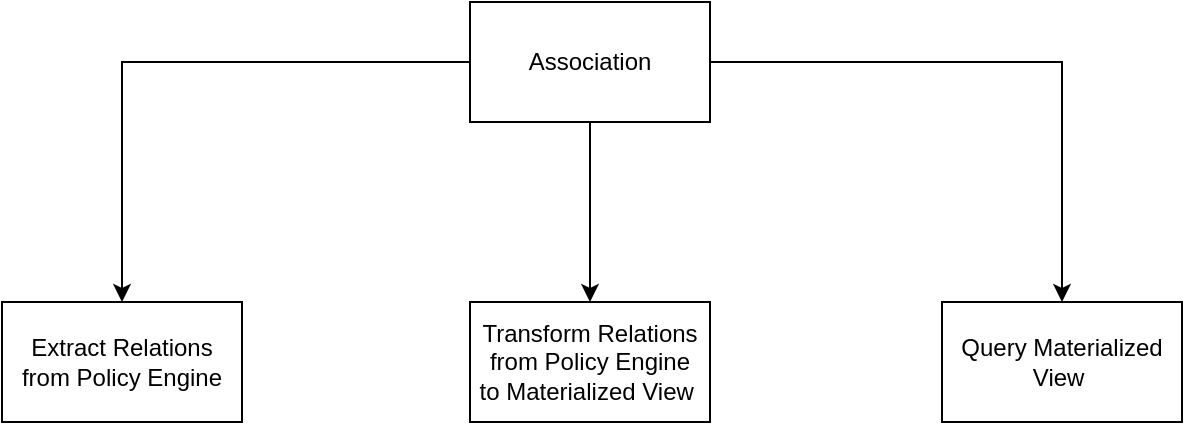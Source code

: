 <mxfile version="21.3.0" type="github">
  <diagram name="Page-1" id="Sdwmj_Mz3xiZb8JNueh5">
    <mxGraphModel dx="1434" dy="835" grid="1" gridSize="10" guides="1" tooltips="1" connect="1" arrows="1" fold="1" page="1" pageScale="1" pageWidth="827" pageHeight="1169" math="0" shadow="0">
      <root>
        <mxCell id="0" />
        <mxCell id="1" parent="0" />
        <mxCell id="pgy1IqVf9aCyZ2yaFZdp-5" style="edgeStyle=orthogonalEdgeStyle;rounded=0;orthogonalLoop=1;jettySize=auto;html=1;entryX=0.5;entryY=0;entryDx=0;entryDy=0;" edge="1" parent="1" source="pgy1IqVf9aCyZ2yaFZdp-3" target="pgy1IqVf9aCyZ2yaFZdp-4">
          <mxGeometry relative="1" as="geometry" />
        </mxCell>
        <mxCell id="pgy1IqVf9aCyZ2yaFZdp-7" style="edgeStyle=orthogonalEdgeStyle;rounded=0;orthogonalLoop=1;jettySize=auto;html=1;entryX=0.5;entryY=0;entryDx=0;entryDy=0;" edge="1" parent="1" source="pgy1IqVf9aCyZ2yaFZdp-3" target="pgy1IqVf9aCyZ2yaFZdp-6">
          <mxGeometry relative="1" as="geometry" />
        </mxCell>
        <mxCell id="pgy1IqVf9aCyZ2yaFZdp-9" style="edgeStyle=orthogonalEdgeStyle;rounded=0;orthogonalLoop=1;jettySize=auto;html=1;entryX=0.5;entryY=0;entryDx=0;entryDy=0;" edge="1" parent="1" source="pgy1IqVf9aCyZ2yaFZdp-3" target="pgy1IqVf9aCyZ2yaFZdp-8">
          <mxGeometry relative="1" as="geometry" />
        </mxCell>
        <mxCell id="pgy1IqVf9aCyZ2yaFZdp-3" value="Association" style="rounded=0;whiteSpace=wrap;html=1;" vertex="1" parent="1">
          <mxGeometry x="354" y="200" width="120" height="60" as="geometry" />
        </mxCell>
        <mxCell id="pgy1IqVf9aCyZ2yaFZdp-4" value="Extract Relations from Policy Engine" style="rounded=0;whiteSpace=wrap;html=1;" vertex="1" parent="1">
          <mxGeometry x="120" y="350" width="120" height="60" as="geometry" />
        </mxCell>
        <mxCell id="pgy1IqVf9aCyZ2yaFZdp-6" value="Transform Relations from Policy Engine to&amp;nbsp;Materialized View&amp;nbsp;" style="rounded=0;whiteSpace=wrap;html=1;" vertex="1" parent="1">
          <mxGeometry x="354" y="350" width="120" height="60" as="geometry" />
        </mxCell>
        <mxCell id="pgy1IqVf9aCyZ2yaFZdp-8" value="Query&amp;nbsp;Materialized View&amp;nbsp;" style="rounded=0;whiteSpace=wrap;html=1;" vertex="1" parent="1">
          <mxGeometry x="590" y="350" width="120" height="60" as="geometry" />
        </mxCell>
      </root>
    </mxGraphModel>
  </diagram>
</mxfile>
